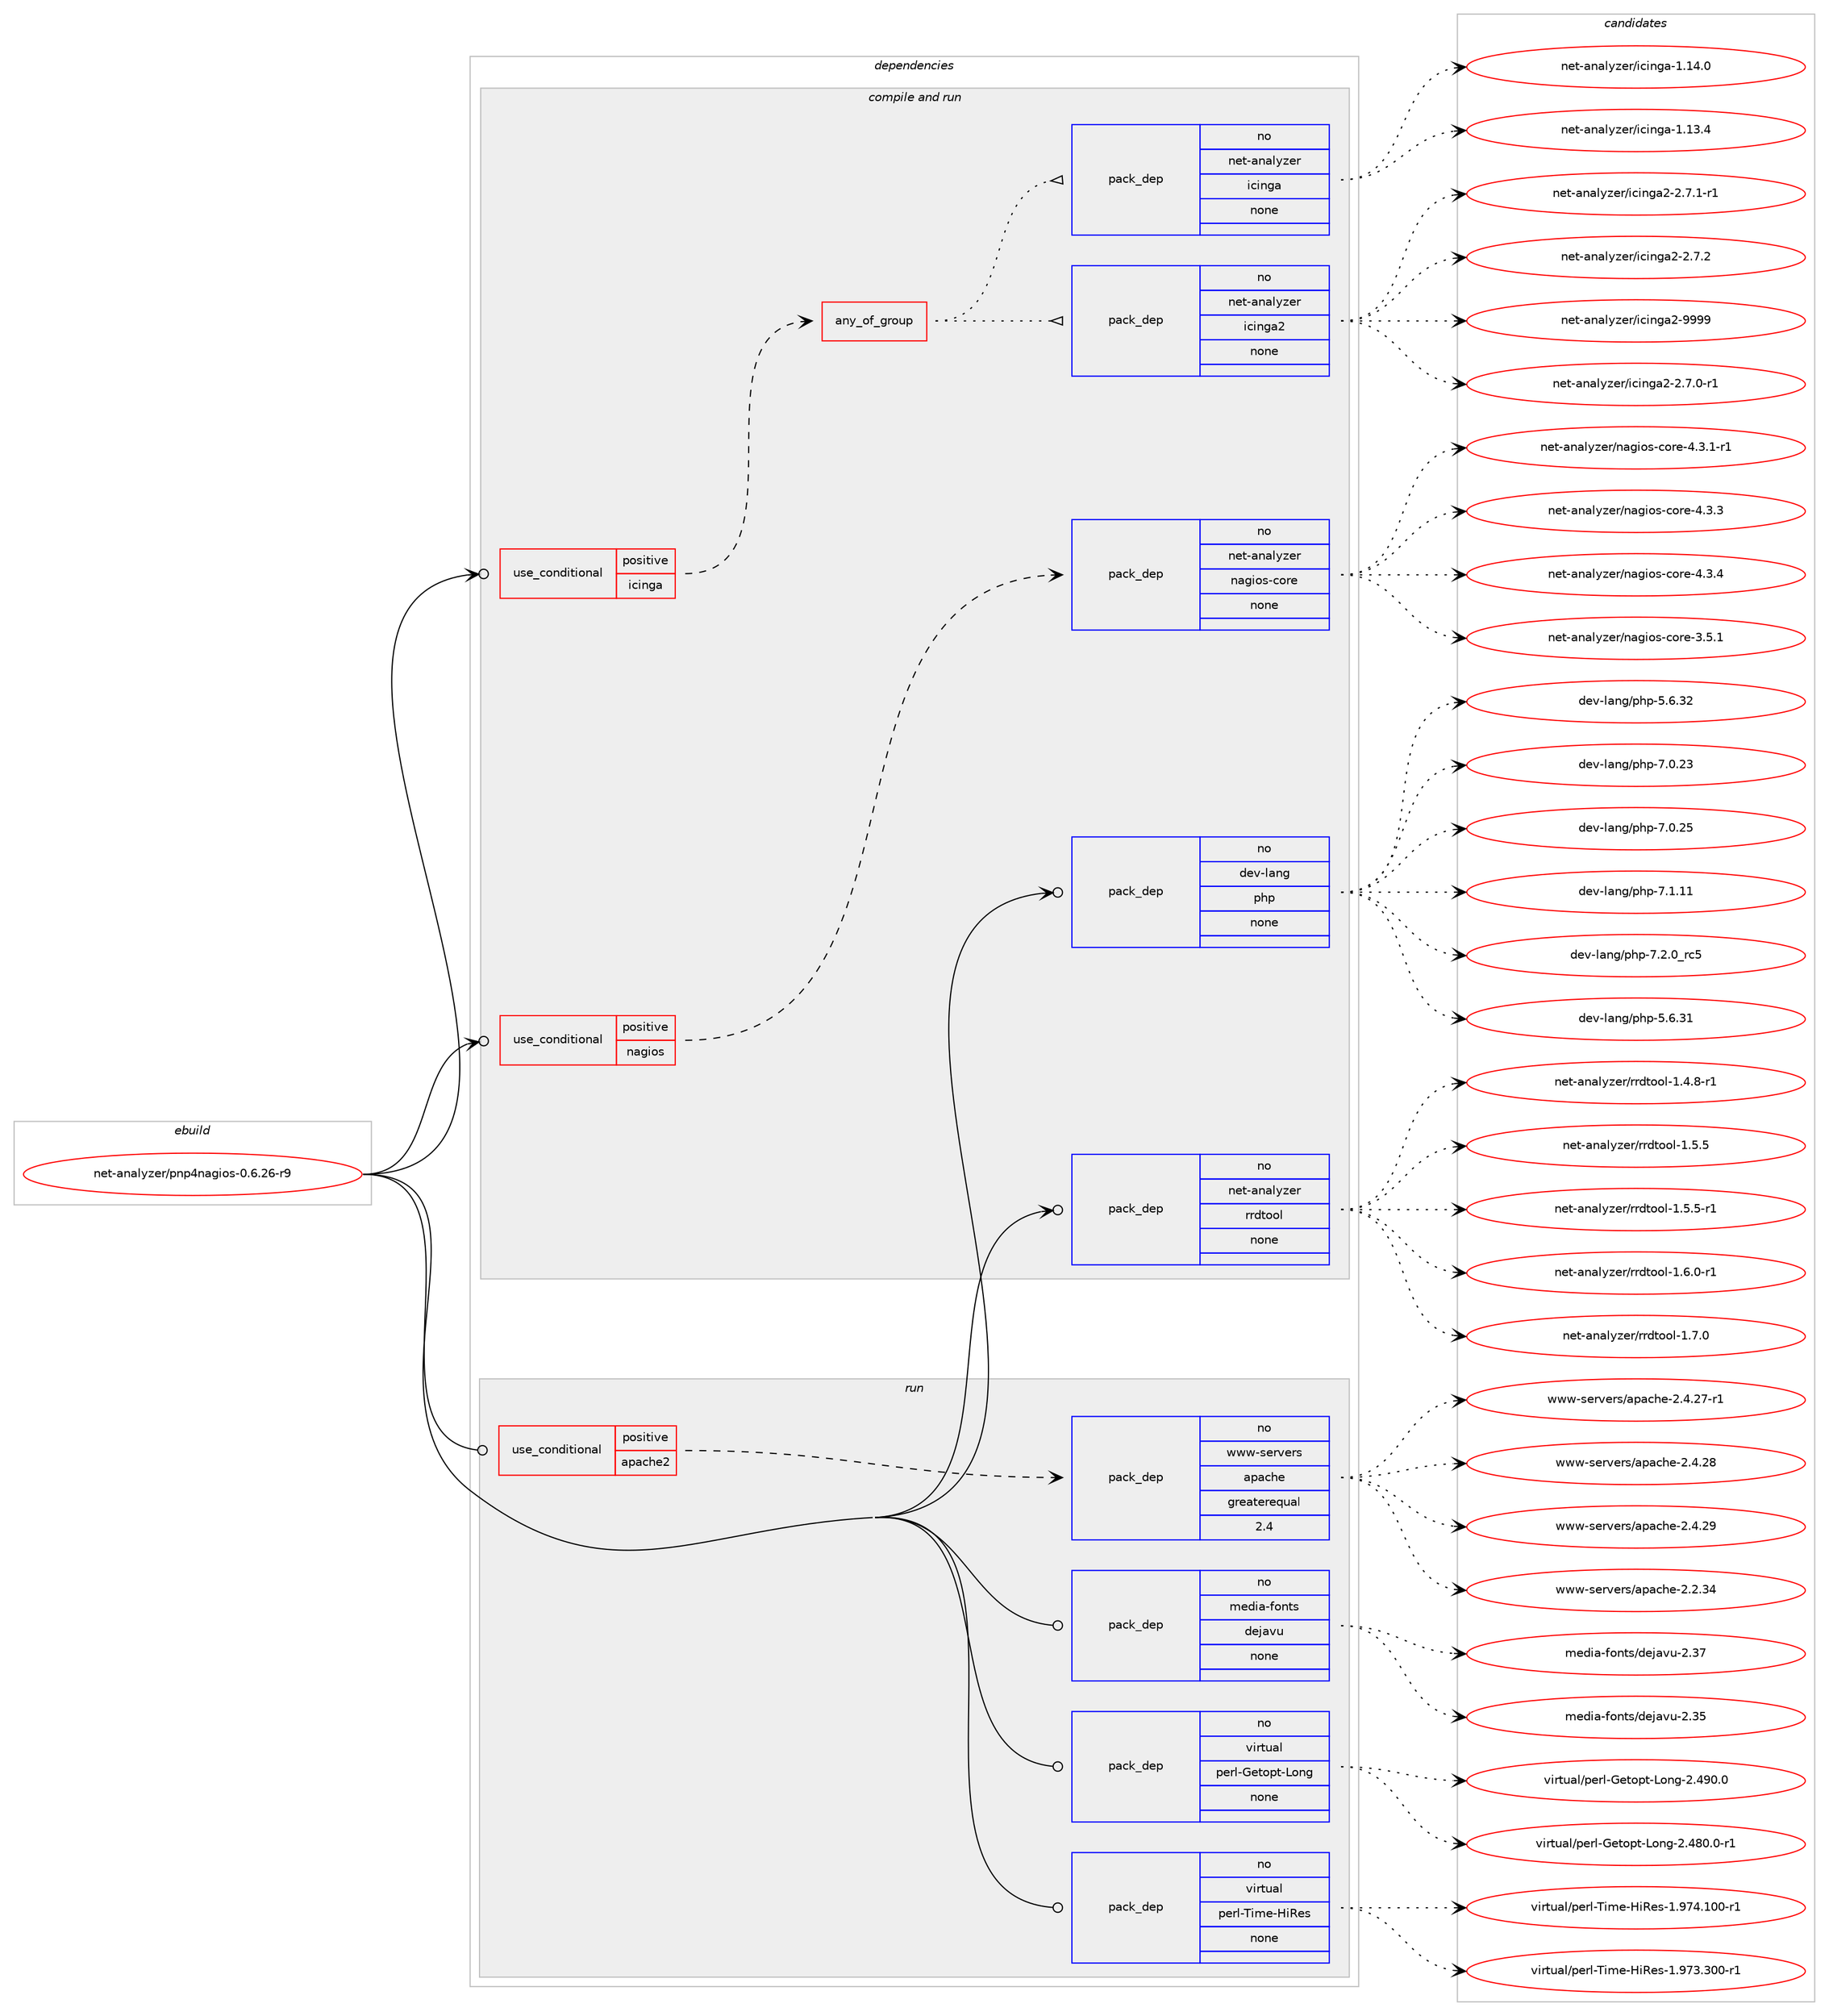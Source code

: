 digraph prolog {

# *************
# Graph options
# *************

newrank=true;
concentrate=true;
compound=true;
graph [rankdir=LR,fontname=Helvetica,fontsize=10,ranksep=1.5];#, ranksep=2.5, nodesep=0.2];
edge  [arrowhead=vee];
node  [fontname=Helvetica,fontsize=10];

# **********
# The ebuild
# **********

subgraph cluster_leftcol {
color=gray;
rank=same;
label=<<i>ebuild</i>>;
id [label="net-analyzer/pnp4nagios-0.6.26-r9", color=red, width=4, href="../net-analyzer/pnp4nagios-0.6.26-r9.svg"];
}

# ****************
# The dependencies
# ****************

subgraph cluster_midcol {
color=gray;
label=<<i>dependencies</i>>;
subgraph cluster_compile {
fillcolor="#eeeeee";
style=filled;
label=<<i>compile</i>>;
}
subgraph cluster_compileandrun {
fillcolor="#eeeeee";
style=filled;
label=<<i>compile and run</i>>;
subgraph cond35 {
dependency124 [label=<<TABLE BORDER="0" CELLBORDER="1" CELLSPACING="0" CELLPADDING="4"><TR><TD ROWSPAN="3" CELLPADDING="10">use_conditional</TD></TR><TR><TD>positive</TD></TR><TR><TD>icinga</TD></TR></TABLE>>, shape=none, color=red];
subgraph any4 {
dependency125 [label=<<TABLE BORDER="0" CELLBORDER="1" CELLSPACING="0" CELLPADDING="4"><TR><TD CELLPADDING="10">any_of_group</TD></TR></TABLE>>, shape=none, color=red];subgraph pack87 {
dependency126 [label=<<TABLE BORDER="0" CELLBORDER="1" CELLSPACING="0" CELLPADDING="4" WIDTH="220"><TR><TD ROWSPAN="6" CELLPADDING="30">pack_dep</TD></TR><TR><TD WIDTH="110">no</TD></TR><TR><TD>net-analyzer</TD></TR><TR><TD>icinga2</TD></TR><TR><TD>none</TD></TR><TR><TD></TD></TR></TABLE>>, shape=none, color=blue];
}
dependency125:e -> dependency126:w [weight=20,style="dotted",arrowhead="oinv"];
subgraph pack88 {
dependency127 [label=<<TABLE BORDER="0" CELLBORDER="1" CELLSPACING="0" CELLPADDING="4" WIDTH="220"><TR><TD ROWSPAN="6" CELLPADDING="30">pack_dep</TD></TR><TR><TD WIDTH="110">no</TD></TR><TR><TD>net-analyzer</TD></TR><TR><TD>icinga</TD></TR><TR><TD>none</TD></TR><TR><TD></TD></TR></TABLE>>, shape=none, color=blue];
}
dependency125:e -> dependency127:w [weight=20,style="dotted",arrowhead="oinv"];
}
dependency124:e -> dependency125:w [weight=20,style="dashed",arrowhead="vee"];
}
id:e -> dependency124:w [weight=20,style="solid",arrowhead="odotvee"];
subgraph cond36 {
dependency128 [label=<<TABLE BORDER="0" CELLBORDER="1" CELLSPACING="0" CELLPADDING="4"><TR><TD ROWSPAN="3" CELLPADDING="10">use_conditional</TD></TR><TR><TD>positive</TD></TR><TR><TD>nagios</TD></TR></TABLE>>, shape=none, color=red];
subgraph pack89 {
dependency129 [label=<<TABLE BORDER="0" CELLBORDER="1" CELLSPACING="0" CELLPADDING="4" WIDTH="220"><TR><TD ROWSPAN="6" CELLPADDING="30">pack_dep</TD></TR><TR><TD WIDTH="110">no</TD></TR><TR><TD>net-analyzer</TD></TR><TR><TD>nagios-core</TD></TR><TR><TD>none</TD></TR><TR><TD></TD></TR></TABLE>>, shape=none, color=blue];
}
dependency128:e -> dependency129:w [weight=20,style="dashed",arrowhead="vee"];
}
id:e -> dependency128:w [weight=20,style="solid",arrowhead="odotvee"];
subgraph pack90 {
dependency130 [label=<<TABLE BORDER="0" CELLBORDER="1" CELLSPACING="0" CELLPADDING="4" WIDTH="220"><TR><TD ROWSPAN="6" CELLPADDING="30">pack_dep</TD></TR><TR><TD WIDTH="110">no</TD></TR><TR><TD>dev-lang</TD></TR><TR><TD>php</TD></TR><TR><TD>none</TD></TR><TR><TD></TD></TR></TABLE>>, shape=none, color=blue];
}
id:e -> dependency130:w [weight=20,style="solid",arrowhead="odotvee"];
subgraph pack91 {
dependency131 [label=<<TABLE BORDER="0" CELLBORDER="1" CELLSPACING="0" CELLPADDING="4" WIDTH="220"><TR><TD ROWSPAN="6" CELLPADDING="30">pack_dep</TD></TR><TR><TD WIDTH="110">no</TD></TR><TR><TD>net-analyzer</TD></TR><TR><TD>rrdtool</TD></TR><TR><TD>none</TD></TR><TR><TD></TD></TR></TABLE>>, shape=none, color=blue];
}
id:e -> dependency131:w [weight=20,style="solid",arrowhead="odotvee"];
}
subgraph cluster_run {
fillcolor="#eeeeee";
style=filled;
label=<<i>run</i>>;
subgraph cond37 {
dependency132 [label=<<TABLE BORDER="0" CELLBORDER="1" CELLSPACING="0" CELLPADDING="4"><TR><TD ROWSPAN="3" CELLPADDING="10">use_conditional</TD></TR><TR><TD>positive</TD></TR><TR><TD>apache2</TD></TR></TABLE>>, shape=none, color=red];
subgraph pack92 {
dependency133 [label=<<TABLE BORDER="0" CELLBORDER="1" CELLSPACING="0" CELLPADDING="4" WIDTH="220"><TR><TD ROWSPAN="6" CELLPADDING="30">pack_dep</TD></TR><TR><TD WIDTH="110">no</TD></TR><TR><TD>www-servers</TD></TR><TR><TD>apache</TD></TR><TR><TD>greaterequal</TD></TR><TR><TD>2.4</TD></TR></TABLE>>, shape=none, color=blue];
}
dependency132:e -> dependency133:w [weight=20,style="dashed",arrowhead="vee"];
}
id:e -> dependency132:w [weight=20,style="solid",arrowhead="odot"];
subgraph pack93 {
dependency134 [label=<<TABLE BORDER="0" CELLBORDER="1" CELLSPACING="0" CELLPADDING="4" WIDTH="220"><TR><TD ROWSPAN="6" CELLPADDING="30">pack_dep</TD></TR><TR><TD WIDTH="110">no</TD></TR><TR><TD>media-fonts</TD></TR><TR><TD>dejavu</TD></TR><TR><TD>none</TD></TR><TR><TD></TD></TR></TABLE>>, shape=none, color=blue];
}
id:e -> dependency134:w [weight=20,style="solid",arrowhead="odot"];
subgraph pack94 {
dependency135 [label=<<TABLE BORDER="0" CELLBORDER="1" CELLSPACING="0" CELLPADDING="4" WIDTH="220"><TR><TD ROWSPAN="6" CELLPADDING="30">pack_dep</TD></TR><TR><TD WIDTH="110">no</TD></TR><TR><TD>virtual</TD></TR><TR><TD>perl-Getopt-Long</TD></TR><TR><TD>none</TD></TR><TR><TD></TD></TR></TABLE>>, shape=none, color=blue];
}
id:e -> dependency135:w [weight=20,style="solid",arrowhead="odot"];
subgraph pack95 {
dependency136 [label=<<TABLE BORDER="0" CELLBORDER="1" CELLSPACING="0" CELLPADDING="4" WIDTH="220"><TR><TD ROWSPAN="6" CELLPADDING="30">pack_dep</TD></TR><TR><TD WIDTH="110">no</TD></TR><TR><TD>virtual</TD></TR><TR><TD>perl-Time-HiRes</TD></TR><TR><TD>none</TD></TR><TR><TD></TD></TR></TABLE>>, shape=none, color=blue];
}
id:e -> dependency136:w [weight=20,style="solid",arrowhead="odot"];
}
}

# **************
# The candidates
# **************

subgraph cluster_choices {
rank=same;
color=gray;
label=<<i>candidates</i>>;

subgraph choice87 {
color=black;
nodesep=1;
choice110101116459711097108121122101114471059910511010397504550465546484511449 [label="net-analyzer/icinga2-2.7.0-r1", color=red, width=4,href="../net-analyzer/icinga2-2.7.0-r1.svg"];
choice110101116459711097108121122101114471059910511010397504550465546494511449 [label="net-analyzer/icinga2-2.7.1-r1", color=red, width=4,href="../net-analyzer/icinga2-2.7.1-r1.svg"];
choice11010111645971109710812112210111447105991051101039750455046554650 [label="net-analyzer/icinga2-2.7.2", color=red, width=4,href="../net-analyzer/icinga2-2.7.2.svg"];
choice110101116459711097108121122101114471059910511010397504557575757 [label="net-analyzer/icinga2-9999", color=red, width=4,href="../net-analyzer/icinga2-9999.svg"];
dependency126:e -> choice110101116459711097108121122101114471059910511010397504550465546484511449:w [style=dotted,weight="100"];
dependency126:e -> choice110101116459711097108121122101114471059910511010397504550465546494511449:w [style=dotted,weight="100"];
dependency126:e -> choice11010111645971109710812112210111447105991051101039750455046554650:w [style=dotted,weight="100"];
dependency126:e -> choice110101116459711097108121122101114471059910511010397504557575757:w [style=dotted,weight="100"];
}
subgraph choice88 {
color=black;
nodesep=1;
choice11010111645971109710812112210111447105991051101039745494649514652 [label="net-analyzer/icinga-1.13.4", color=red, width=4,href="../net-analyzer/icinga-1.13.4.svg"];
choice11010111645971109710812112210111447105991051101039745494649524648 [label="net-analyzer/icinga-1.14.0", color=red, width=4,href="../net-analyzer/icinga-1.14.0.svg"];
dependency127:e -> choice11010111645971109710812112210111447105991051101039745494649514652:w [style=dotted,weight="100"];
dependency127:e -> choice11010111645971109710812112210111447105991051101039745494649524648:w [style=dotted,weight="100"];
}
subgraph choice89 {
color=black;
nodesep=1;
choice11010111645971109710812112210111447110971031051111154599111114101455146534649 [label="net-analyzer/nagios-core-3.5.1", color=red, width=4,href="../net-analyzer/nagios-core-3.5.1.svg"];
choice110101116459711097108121122101114471109710310511111545991111141014552465146494511449 [label="net-analyzer/nagios-core-4.3.1-r1", color=red, width=4,href="../net-analyzer/nagios-core-4.3.1-r1.svg"];
choice11010111645971109710812112210111447110971031051111154599111114101455246514651 [label="net-analyzer/nagios-core-4.3.3", color=red, width=4,href="../net-analyzer/nagios-core-4.3.3.svg"];
choice11010111645971109710812112210111447110971031051111154599111114101455246514652 [label="net-analyzer/nagios-core-4.3.4", color=red, width=4,href="../net-analyzer/nagios-core-4.3.4.svg"];
dependency129:e -> choice11010111645971109710812112210111447110971031051111154599111114101455146534649:w [style=dotted,weight="100"];
dependency129:e -> choice110101116459711097108121122101114471109710310511111545991111141014552465146494511449:w [style=dotted,weight="100"];
dependency129:e -> choice11010111645971109710812112210111447110971031051111154599111114101455246514651:w [style=dotted,weight="100"];
dependency129:e -> choice11010111645971109710812112210111447110971031051111154599111114101455246514652:w [style=dotted,weight="100"];
}
subgraph choice90 {
color=black;
nodesep=1;
choice10010111845108971101034711210411245534654465149 [label="dev-lang/php-5.6.31", color=red, width=4,href="../dev-lang/php-5.6.31.svg"];
choice10010111845108971101034711210411245534654465150 [label="dev-lang/php-5.6.32", color=red, width=4,href="../dev-lang/php-5.6.32.svg"];
choice10010111845108971101034711210411245554648465051 [label="dev-lang/php-7.0.23", color=red, width=4,href="../dev-lang/php-7.0.23.svg"];
choice10010111845108971101034711210411245554648465053 [label="dev-lang/php-7.0.25", color=red, width=4,href="../dev-lang/php-7.0.25.svg"];
choice10010111845108971101034711210411245554649464949 [label="dev-lang/php-7.1.11", color=red, width=4,href="../dev-lang/php-7.1.11.svg"];
choice100101118451089711010347112104112455546504648951149953 [label="dev-lang/php-7.2.0_rc5", color=red, width=4,href="../dev-lang/php-7.2.0_rc5.svg"];
dependency130:e -> choice10010111845108971101034711210411245534654465149:w [style=dotted,weight="100"];
dependency130:e -> choice10010111845108971101034711210411245534654465150:w [style=dotted,weight="100"];
dependency130:e -> choice10010111845108971101034711210411245554648465051:w [style=dotted,weight="100"];
dependency130:e -> choice10010111845108971101034711210411245554648465053:w [style=dotted,weight="100"];
dependency130:e -> choice10010111845108971101034711210411245554649464949:w [style=dotted,weight="100"];
dependency130:e -> choice100101118451089711010347112104112455546504648951149953:w [style=dotted,weight="100"];
}
subgraph choice91 {
color=black;
nodesep=1;
choice110101116459711097108121122101114471141141001161111111084549465246564511449 [label="net-analyzer/rrdtool-1.4.8-r1", color=red, width=4,href="../net-analyzer/rrdtool-1.4.8-r1.svg"];
choice11010111645971109710812112210111447114114100116111111108454946534653 [label="net-analyzer/rrdtool-1.5.5", color=red, width=4,href="../net-analyzer/rrdtool-1.5.5.svg"];
choice110101116459711097108121122101114471141141001161111111084549465346534511449 [label="net-analyzer/rrdtool-1.5.5-r1", color=red, width=4,href="../net-analyzer/rrdtool-1.5.5-r1.svg"];
choice110101116459711097108121122101114471141141001161111111084549465446484511449 [label="net-analyzer/rrdtool-1.6.0-r1", color=red, width=4,href="../net-analyzer/rrdtool-1.6.0-r1.svg"];
choice11010111645971109710812112210111447114114100116111111108454946554648 [label="net-analyzer/rrdtool-1.7.0", color=red, width=4,href="../net-analyzer/rrdtool-1.7.0.svg"];
dependency131:e -> choice110101116459711097108121122101114471141141001161111111084549465246564511449:w [style=dotted,weight="100"];
dependency131:e -> choice11010111645971109710812112210111447114114100116111111108454946534653:w [style=dotted,weight="100"];
dependency131:e -> choice110101116459711097108121122101114471141141001161111111084549465346534511449:w [style=dotted,weight="100"];
dependency131:e -> choice110101116459711097108121122101114471141141001161111111084549465446484511449:w [style=dotted,weight="100"];
dependency131:e -> choice11010111645971109710812112210111447114114100116111111108454946554648:w [style=dotted,weight="100"];
}
subgraph choice92 {
color=black;
nodesep=1;
choice119119119451151011141181011141154797112979910410145504650465152 [label="www-servers/apache-2.2.34", color=red, width=4,href="../www-servers/apache-2.2.34.svg"];
choice1191191194511510111411810111411547971129799104101455046524650554511449 [label="www-servers/apache-2.4.27-r1", color=red, width=4,href="../www-servers/apache-2.4.27-r1.svg"];
choice119119119451151011141181011141154797112979910410145504652465056 [label="www-servers/apache-2.4.28", color=red, width=4,href="../www-servers/apache-2.4.28.svg"];
choice119119119451151011141181011141154797112979910410145504652465057 [label="www-servers/apache-2.4.29", color=red, width=4,href="../www-servers/apache-2.4.29.svg"];
dependency133:e -> choice119119119451151011141181011141154797112979910410145504650465152:w [style=dotted,weight="100"];
dependency133:e -> choice1191191194511510111411810111411547971129799104101455046524650554511449:w [style=dotted,weight="100"];
dependency133:e -> choice119119119451151011141181011141154797112979910410145504652465056:w [style=dotted,weight="100"];
dependency133:e -> choice119119119451151011141181011141154797112979910410145504652465057:w [style=dotted,weight="100"];
}
subgraph choice93 {
color=black;
nodesep=1;
choice109101100105974510211111011611547100101106971181174550465153 [label="media-fonts/dejavu-2.35", color=red, width=4,href="../media-fonts/dejavu-2.35.svg"];
choice109101100105974510211111011611547100101106971181174550465155 [label="media-fonts/dejavu-2.37", color=red, width=4,href="../media-fonts/dejavu-2.37.svg"];
dependency134:e -> choice109101100105974510211111011611547100101106971181174550465153:w [style=dotted,weight="100"];
dependency134:e -> choice109101100105974510211111011611547100101106971181174550465155:w [style=dotted,weight="100"];
}
subgraph choice94 {
color=black;
nodesep=1;
choice11810511411611797108471121011141084571101116111112116457611111010345504652564846484511449 [label="virtual/perl-Getopt-Long-2.480.0-r1", color=red, width=4,href="../virtual/perl-Getopt-Long-2.480.0-r1.svg"];
choice1181051141161179710847112101114108457110111611111211645761111101034550465257484648 [label="virtual/perl-Getopt-Long-2.490.0", color=red, width=4,href="../virtual/perl-Getopt-Long-2.490.0.svg"];
dependency135:e -> choice11810511411611797108471121011141084571101116111112116457611111010345504652564846484511449:w [style=dotted,weight="100"];
dependency135:e -> choice1181051141161179710847112101114108457110111611111211645761111101034550465257484648:w [style=dotted,weight="100"];
}
subgraph choice95 {
color=black;
nodesep=1;
choice11810511411611797108471121011141084584105109101457210582101115454946575551465148484511449 [label="virtual/perl-Time-HiRes-1.973.300-r1", color=red, width=4,href="../virtual/perl-Time-HiRes-1.973.300-r1.svg"];
choice11810511411611797108471121011141084584105109101457210582101115454946575552464948484511449 [label="virtual/perl-Time-HiRes-1.974.100-r1", color=red, width=4,href="../virtual/perl-Time-HiRes-1.974.100-r1.svg"];
dependency136:e -> choice11810511411611797108471121011141084584105109101457210582101115454946575551465148484511449:w [style=dotted,weight="100"];
dependency136:e -> choice11810511411611797108471121011141084584105109101457210582101115454946575552464948484511449:w [style=dotted,weight="100"];
}
}

}
